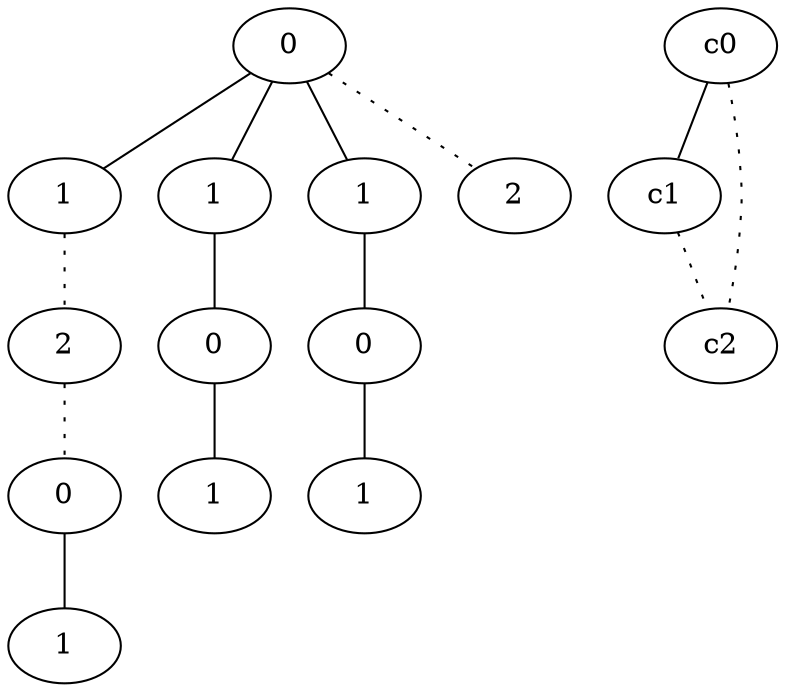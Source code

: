 graph {
a0[label=0];
a1[label=1];
a2[label=2];
a3[label=0];
a4[label=1];
a5[label=1];
a6[label=0];
a7[label=1];
a8[label=1];
a9[label=0];
a10[label=1];
a11[label=2];
a0 -- a1;
a0 -- a5;
a0 -- a8;
a0 -- a11 [style=dotted];
a1 -- a2 [style=dotted];
a2 -- a3 [style=dotted];
a3 -- a4;
a5 -- a6;
a6 -- a7;
a8 -- a9;
a9 -- a10;
c0 -- c1;
c0 -- c2 [style=dotted];
c1 -- c2 [style=dotted];
}
